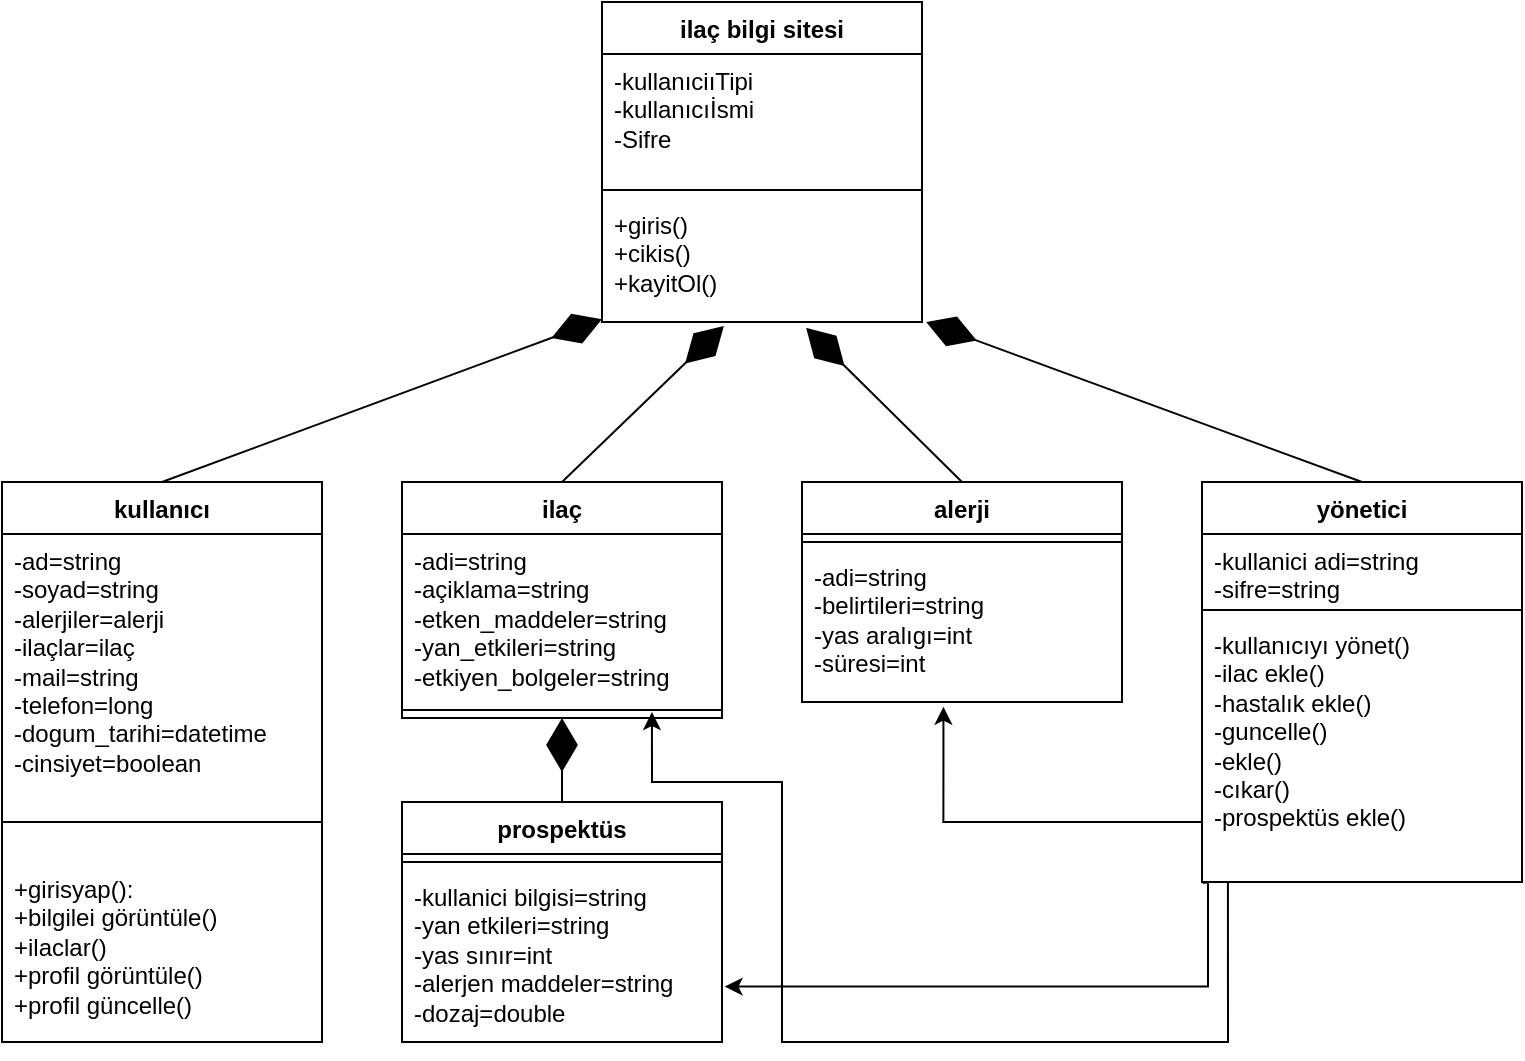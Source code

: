 <mxfile version="21.2.8" type="device">
  <diagram id="i0K62Frk-0g7QmQ1xakY" name="Sayfa -1">
    <mxGraphModel dx="1211" dy="515" grid="1" gridSize="10" guides="1" tooltips="1" connect="1" arrows="1" fold="1" page="1" pageScale="1" pageWidth="827" pageHeight="1169" math="0" shadow="0">
      <root>
        <mxCell id="0" />
        <mxCell id="1" parent="0" />
        <mxCell id="kVBD7TATzR-4-FopP56m-36" value="kullanıcı" style="swimlane;fontStyle=1;align=center;verticalAlign=top;childLayout=stackLayout;horizontal=1;startSize=26;horizontalStack=0;resizeParent=1;resizeParentMax=0;resizeLast=0;collapsible=1;marginBottom=0;whiteSpace=wrap;html=1;" parent="1" vertex="1">
          <mxGeometry x="40" y="290" width="160" height="280" as="geometry" />
        </mxCell>
        <mxCell id="kVBD7TATzR-4-FopP56m-37" value="-ad=string&lt;br&gt;-soyad=string&lt;br&gt;-alerjiler=alerji&lt;br&gt;-ilaçlar=ilaç&lt;br&gt;-mail=string&lt;br&gt;-telefon=long&lt;br&gt;-dogum_tarihi=datetime&lt;br&gt;-cinsiyet=boolean" style="text;strokeColor=none;fillColor=none;align=left;verticalAlign=top;spacingLeft=4;spacingRight=4;overflow=hidden;rotatable=0;points=[[0,0.5],[1,0.5]];portConstraint=eastwest;whiteSpace=wrap;html=1;" parent="kVBD7TATzR-4-FopP56m-36" vertex="1">
          <mxGeometry y="26" width="160" height="124" as="geometry" />
        </mxCell>
        <mxCell id="kVBD7TATzR-4-FopP56m-38" value="" style="line;strokeWidth=1;fillColor=none;align=left;verticalAlign=middle;spacingTop=-1;spacingLeft=3;spacingRight=3;rotatable=0;labelPosition=right;points=[];portConstraint=eastwest;strokeColor=inherit;" parent="kVBD7TATzR-4-FopP56m-36" vertex="1">
          <mxGeometry y="150" width="160" height="40" as="geometry" />
        </mxCell>
        <mxCell id="kVBD7TATzR-4-FopP56m-39" value="+girisyap():&lt;br&gt;+bilgilei görüntüle()&lt;br&gt;+ilaclar()&lt;br&gt;+profil görüntüle()&lt;br&gt;+profil güncelle()" style="text;strokeColor=none;fillColor=none;align=left;verticalAlign=top;spacingLeft=4;spacingRight=4;overflow=hidden;rotatable=0;points=[[0,0.5],[1,0.5]];portConstraint=eastwest;whiteSpace=wrap;html=1;" parent="kVBD7TATzR-4-FopP56m-36" vertex="1">
          <mxGeometry y="190" width="160" height="90" as="geometry" />
        </mxCell>
        <mxCell id="kVBD7TATzR-4-FopP56m-40" value="yönetici" style="swimlane;fontStyle=1;align=center;verticalAlign=top;childLayout=stackLayout;horizontal=1;startSize=26;horizontalStack=0;resizeParent=1;resizeParentMax=0;resizeLast=0;collapsible=1;marginBottom=0;whiteSpace=wrap;html=1;" parent="1" vertex="1">
          <mxGeometry x="640" y="290" width="160" height="200" as="geometry" />
        </mxCell>
        <mxCell id="kVBD7TATzR-4-FopP56m-41" value="-kullanici adi=string&lt;br&gt;-sifre=string" style="text;strokeColor=none;fillColor=none;align=left;verticalAlign=top;spacingLeft=4;spacingRight=4;overflow=hidden;rotatable=0;points=[[0,0.5],[1,0.5]];portConstraint=eastwest;whiteSpace=wrap;html=1;" parent="kVBD7TATzR-4-FopP56m-40" vertex="1">
          <mxGeometry y="26" width="160" height="34" as="geometry" />
        </mxCell>
        <mxCell id="kVBD7TATzR-4-FopP56m-42" value="" style="line;strokeWidth=1;fillColor=none;align=left;verticalAlign=middle;spacingTop=-1;spacingLeft=3;spacingRight=3;rotatable=0;labelPosition=right;points=[];portConstraint=eastwest;strokeColor=inherit;" parent="kVBD7TATzR-4-FopP56m-40" vertex="1">
          <mxGeometry y="60" width="160" height="8" as="geometry" />
        </mxCell>
        <mxCell id="kVBD7TATzR-4-FopP56m-43" value="-kullanıcıyı yönet()&lt;br&gt;-ilac ekle()&lt;br&gt;-hastalık ekle()&lt;br&gt;-guncelle()&lt;br&gt;-ekle()&lt;br&gt;-cıkar()&lt;br&gt;-prospektüs ekle()" style="text;strokeColor=none;fillColor=none;align=left;verticalAlign=top;spacingLeft=4;spacingRight=4;overflow=hidden;rotatable=0;points=[[0,0.5],[1,0.5]];portConstraint=eastwest;whiteSpace=wrap;html=1;" parent="kVBD7TATzR-4-FopP56m-40" vertex="1">
          <mxGeometry y="68" width="160" height="132" as="geometry" />
        </mxCell>
        <mxCell id="kVBD7TATzR-4-FopP56m-44" value="alerji" style="swimlane;fontStyle=1;align=center;verticalAlign=top;childLayout=stackLayout;horizontal=1;startSize=26;horizontalStack=0;resizeParent=1;resizeParentMax=0;resizeLast=0;collapsible=1;marginBottom=0;whiteSpace=wrap;html=1;" parent="1" vertex="1">
          <mxGeometry x="440" y="290" width="160" height="110" as="geometry" />
        </mxCell>
        <mxCell id="kVBD7TATzR-4-FopP56m-46" value="" style="line;strokeWidth=1;fillColor=none;align=left;verticalAlign=middle;spacingTop=-1;spacingLeft=3;spacingRight=3;rotatable=0;labelPosition=right;points=[];portConstraint=eastwest;strokeColor=inherit;" parent="kVBD7TATzR-4-FopP56m-44" vertex="1">
          <mxGeometry y="26" width="160" height="8" as="geometry" />
        </mxCell>
        <mxCell id="kVBD7TATzR-4-FopP56m-45" value="-adi=string&lt;br&gt;-belirtileri=string&lt;br&gt;-yas aralıgı=int&lt;br&gt;-süresi=int" style="text;strokeColor=none;fillColor=none;align=left;verticalAlign=top;spacingLeft=4;spacingRight=4;overflow=hidden;rotatable=0;points=[[0,0.5],[1,0.5]];portConstraint=eastwest;whiteSpace=wrap;html=1;" parent="kVBD7TATzR-4-FopP56m-44" vertex="1">
          <mxGeometry y="34" width="160" height="76" as="geometry" />
        </mxCell>
        <mxCell id="kVBD7TATzR-4-FopP56m-48" value="prospektüs" style="swimlane;fontStyle=1;align=center;verticalAlign=top;childLayout=stackLayout;horizontal=1;startSize=26;horizontalStack=0;resizeParent=1;resizeParentMax=0;resizeLast=0;collapsible=1;marginBottom=0;whiteSpace=wrap;html=1;" parent="1" vertex="1">
          <mxGeometry x="240" y="450" width="160" height="120" as="geometry" />
        </mxCell>
        <mxCell id="kVBD7TATzR-4-FopP56m-50" value="" style="line;strokeWidth=1;fillColor=none;align=left;verticalAlign=middle;spacingTop=-1;spacingLeft=3;spacingRight=3;rotatable=0;labelPosition=right;points=[];portConstraint=eastwest;strokeColor=inherit;" parent="kVBD7TATzR-4-FopP56m-48" vertex="1">
          <mxGeometry y="26" width="160" height="8" as="geometry" />
        </mxCell>
        <mxCell id="kVBD7TATzR-4-FopP56m-51" value="-kullanici bilgisi=string&lt;br&gt;-yan etkileri=string&amp;nbsp;&lt;br&gt;-yas sınır=int&lt;br&gt;-alerjen maddeler=string&lt;br&gt;-dozaj=double" style="text;strokeColor=none;fillColor=none;align=left;verticalAlign=top;spacingLeft=4;spacingRight=4;overflow=hidden;rotatable=0;points=[[0,0.5],[1,0.5]];portConstraint=eastwest;whiteSpace=wrap;html=1;" parent="kVBD7TATzR-4-FopP56m-48" vertex="1">
          <mxGeometry y="34" width="160" height="86" as="geometry" />
        </mxCell>
        <mxCell id="kVBD7TATzR-4-FopP56m-52" value="ilaç bilgi sitesi" style="swimlane;fontStyle=1;align=center;verticalAlign=top;childLayout=stackLayout;horizontal=1;startSize=26;horizontalStack=0;resizeParent=1;resizeParentMax=0;resizeLast=0;collapsible=1;marginBottom=0;whiteSpace=wrap;html=1;" parent="1" vertex="1">
          <mxGeometry x="340" y="50" width="160" height="160" as="geometry" />
        </mxCell>
        <mxCell id="kVBD7TATzR-4-FopP56m-53" value="-kullanıciıTipi&lt;br&gt;-kullanıcıİsmi&lt;br&gt;-Sifre" style="text;strokeColor=none;fillColor=none;align=left;verticalAlign=top;spacingLeft=4;spacingRight=4;overflow=hidden;rotatable=0;points=[[0,0.5],[1,0.5]];portConstraint=eastwest;whiteSpace=wrap;html=1;" parent="kVBD7TATzR-4-FopP56m-52" vertex="1">
          <mxGeometry y="26" width="160" height="64" as="geometry" />
        </mxCell>
        <mxCell id="kVBD7TATzR-4-FopP56m-54" value="" style="line;strokeWidth=1;fillColor=none;align=left;verticalAlign=middle;spacingTop=-1;spacingLeft=3;spacingRight=3;rotatable=0;labelPosition=right;points=[];portConstraint=eastwest;strokeColor=inherit;" parent="kVBD7TATzR-4-FopP56m-52" vertex="1">
          <mxGeometry y="90" width="160" height="8" as="geometry" />
        </mxCell>
        <mxCell id="kVBD7TATzR-4-FopP56m-55" value="+giris()&lt;br&gt;+cikis()&lt;br&gt;+kayitOl()" style="text;strokeColor=none;fillColor=none;align=left;verticalAlign=top;spacingLeft=4;spacingRight=4;overflow=hidden;rotatable=0;points=[[0,0.5],[1,0.5]];portConstraint=eastwest;whiteSpace=wrap;html=1;" parent="kVBD7TATzR-4-FopP56m-52" vertex="1">
          <mxGeometry y="98" width="160" height="62" as="geometry" />
        </mxCell>
        <mxCell id="kVBD7TATzR-4-FopP56m-57" value="ilaç" style="swimlane;fontStyle=1;align=center;verticalAlign=top;childLayout=stackLayout;horizontal=1;startSize=26;horizontalStack=0;resizeParent=1;resizeParentMax=0;resizeLast=0;collapsible=1;marginBottom=0;whiteSpace=wrap;html=1;" parent="1" vertex="1">
          <mxGeometry x="240" y="290" width="160" height="118" as="geometry" />
        </mxCell>
        <mxCell id="kVBD7TATzR-4-FopP56m-58" value="-adi=string&lt;br&gt;-açiklama=string&lt;br&gt;-etken_maddeler=string&lt;br&gt;-yan_etkileri=string&lt;br&gt;-etkiyen_bolgeler=string" style="text;strokeColor=none;fillColor=none;align=left;verticalAlign=top;spacingLeft=4;spacingRight=4;overflow=hidden;rotatable=0;points=[[0,0.5],[1,0.5]];portConstraint=eastwest;whiteSpace=wrap;html=1;" parent="kVBD7TATzR-4-FopP56m-57" vertex="1">
          <mxGeometry y="26" width="160" height="84" as="geometry" />
        </mxCell>
        <mxCell id="kVBD7TATzR-4-FopP56m-59" value="" style="line;strokeWidth=1;fillColor=none;align=left;verticalAlign=middle;spacingTop=-1;spacingLeft=3;spacingRight=3;rotatable=0;labelPosition=right;points=[];portConstraint=eastwest;strokeColor=inherit;" parent="kVBD7TATzR-4-FopP56m-57" vertex="1">
          <mxGeometry y="110" width="160" height="8" as="geometry" />
        </mxCell>
        <mxCell id="kVBD7TATzR-4-FopP56m-64" value="" style="endArrow=diamondThin;endFill=1;endSize=24;html=1;rounded=0;exitX=0.5;exitY=0;exitDx=0;exitDy=0;" parent="1" source="kVBD7TATzR-4-FopP56m-36" target="kVBD7TATzR-4-FopP56m-55" edge="1">
          <mxGeometry width="160" relative="1" as="geometry">
            <mxPoint x="100" y="290" as="sourcePoint" />
            <mxPoint x="180" y="220" as="targetPoint" />
          </mxGeometry>
        </mxCell>
        <mxCell id="kVBD7TATzR-4-FopP56m-65" value="" style="endArrow=diamondThin;endFill=1;endSize=24;html=1;rounded=0;exitX=0.5;exitY=0;exitDx=0;exitDy=0;entryX=0.381;entryY=1.032;entryDx=0;entryDy=0;entryPerimeter=0;" parent="1" target="kVBD7TATzR-4-FopP56m-55" edge="1">
          <mxGeometry width="160" relative="1" as="geometry">
            <mxPoint x="320" y="290" as="sourcePoint" />
            <mxPoint x="400" y="220" as="targetPoint" />
          </mxGeometry>
        </mxCell>
        <mxCell id="kVBD7TATzR-4-FopP56m-68" value="" style="endArrow=diamondThin;endFill=1;endSize=24;html=1;rounded=0;exitX=0.5;exitY=0;exitDx=0;exitDy=0;entryX=0.638;entryY=1.048;entryDx=0;entryDy=0;entryPerimeter=0;" parent="1" target="kVBD7TATzR-4-FopP56m-55" edge="1">
          <mxGeometry width="160" relative="1" as="geometry">
            <mxPoint x="504" y="290" as="sourcePoint" />
            <mxPoint x="590" y="212" as="targetPoint" />
            <Array as="points">
              <mxPoint x="520" y="290" />
            </Array>
          </mxGeometry>
        </mxCell>
        <mxCell id="kVBD7TATzR-4-FopP56m-69" value="" style="endArrow=diamondThin;endFill=1;endSize=24;html=1;rounded=0;exitX=0.5;exitY=0;exitDx=0;exitDy=0;entryX=1.013;entryY=1;entryDx=0;entryDy=0;entryPerimeter=0;" parent="1" target="kVBD7TATzR-4-FopP56m-55" edge="1">
          <mxGeometry width="160" relative="1" as="geometry">
            <mxPoint x="720" y="290" as="sourcePoint" />
            <mxPoint x="940" y="209" as="targetPoint" />
          </mxGeometry>
        </mxCell>
        <mxCell id="kVBD7TATzR-4-FopP56m-70" value="" style="endArrow=diamondThin;endFill=1;endSize=24;html=1;rounded=0;exitX=0.5;exitY=0;exitDx=0;exitDy=0;entryX=0.5;entryY=1;entryDx=0;entryDy=0;" parent="1" source="kVBD7TATzR-4-FopP56m-48" target="kVBD7TATzR-4-FopP56m-57" edge="1">
          <mxGeometry width="160" relative="1" as="geometry">
            <mxPoint x="140" y="310" as="sourcePoint" />
            <mxPoint x="320" y="410" as="targetPoint" />
          </mxGeometry>
        </mxCell>
        <mxCell id="kVBD7TATzR-4-FopP56m-75" style="edgeStyle=orthogonalEdgeStyle;rounded=0;orthogonalLoop=1;jettySize=auto;html=1;entryX=1.008;entryY=0.678;entryDx=0;entryDy=0;entryPerimeter=0;exitX=0.002;exitY=1.003;exitDx=0;exitDy=0;exitPerimeter=0;" parent="1" source="kVBD7TATzR-4-FopP56m-43" target="kVBD7TATzR-4-FopP56m-51" edge="1">
          <mxGeometry relative="1" as="geometry">
            <mxPoint x="530" y="440" as="targetPoint" />
            <mxPoint x="660" y="500" as="sourcePoint" />
            <Array as="points">
              <mxPoint x="643" y="490" />
              <mxPoint x="643" y="542" />
            </Array>
          </mxGeometry>
        </mxCell>
        <mxCell id="kVBD7TATzR-4-FopP56m-73" style="edgeStyle=orthogonalEdgeStyle;rounded=0;orthogonalLoop=1;jettySize=auto;html=1;exitX=0;exitY=0.5;exitDx=0;exitDy=0;entryX=0.442;entryY=1.031;entryDx=0;entryDy=0;entryPerimeter=0;" parent="1" source="kVBD7TATzR-4-FopP56m-43" target="kVBD7TATzR-4-FopP56m-45" edge="1">
          <mxGeometry relative="1" as="geometry">
            <mxPoint x="520" y="424" as="targetPoint" />
            <Array as="points">
              <mxPoint x="640" y="460" />
              <mxPoint x="511" y="460" />
            </Array>
          </mxGeometry>
        </mxCell>
        <mxCell id="lBq24SluVrJqvndpeZ9L-1" style="edgeStyle=orthogonalEdgeStyle;rounded=0;orthogonalLoop=1;jettySize=auto;html=1;exitX=0.081;exitY=1;exitDx=0;exitDy=0;exitPerimeter=0;entryX=0.781;entryY=0.625;entryDx=0;entryDy=0;entryPerimeter=0;" parent="1" source="kVBD7TATzR-4-FopP56m-43" edge="1" target="kVBD7TATzR-4-FopP56m-59">
          <mxGeometry relative="1" as="geometry">
            <mxPoint x="370" y="370" as="targetPoint" />
            <mxPoint x="653" y="502.95" as="sourcePoint" />
            <Array as="points">
              <mxPoint x="653" y="570" />
              <mxPoint x="430" y="570" />
              <mxPoint x="430" y="440" />
              <mxPoint x="365" y="440" />
            </Array>
          </mxGeometry>
        </mxCell>
      </root>
    </mxGraphModel>
  </diagram>
</mxfile>
